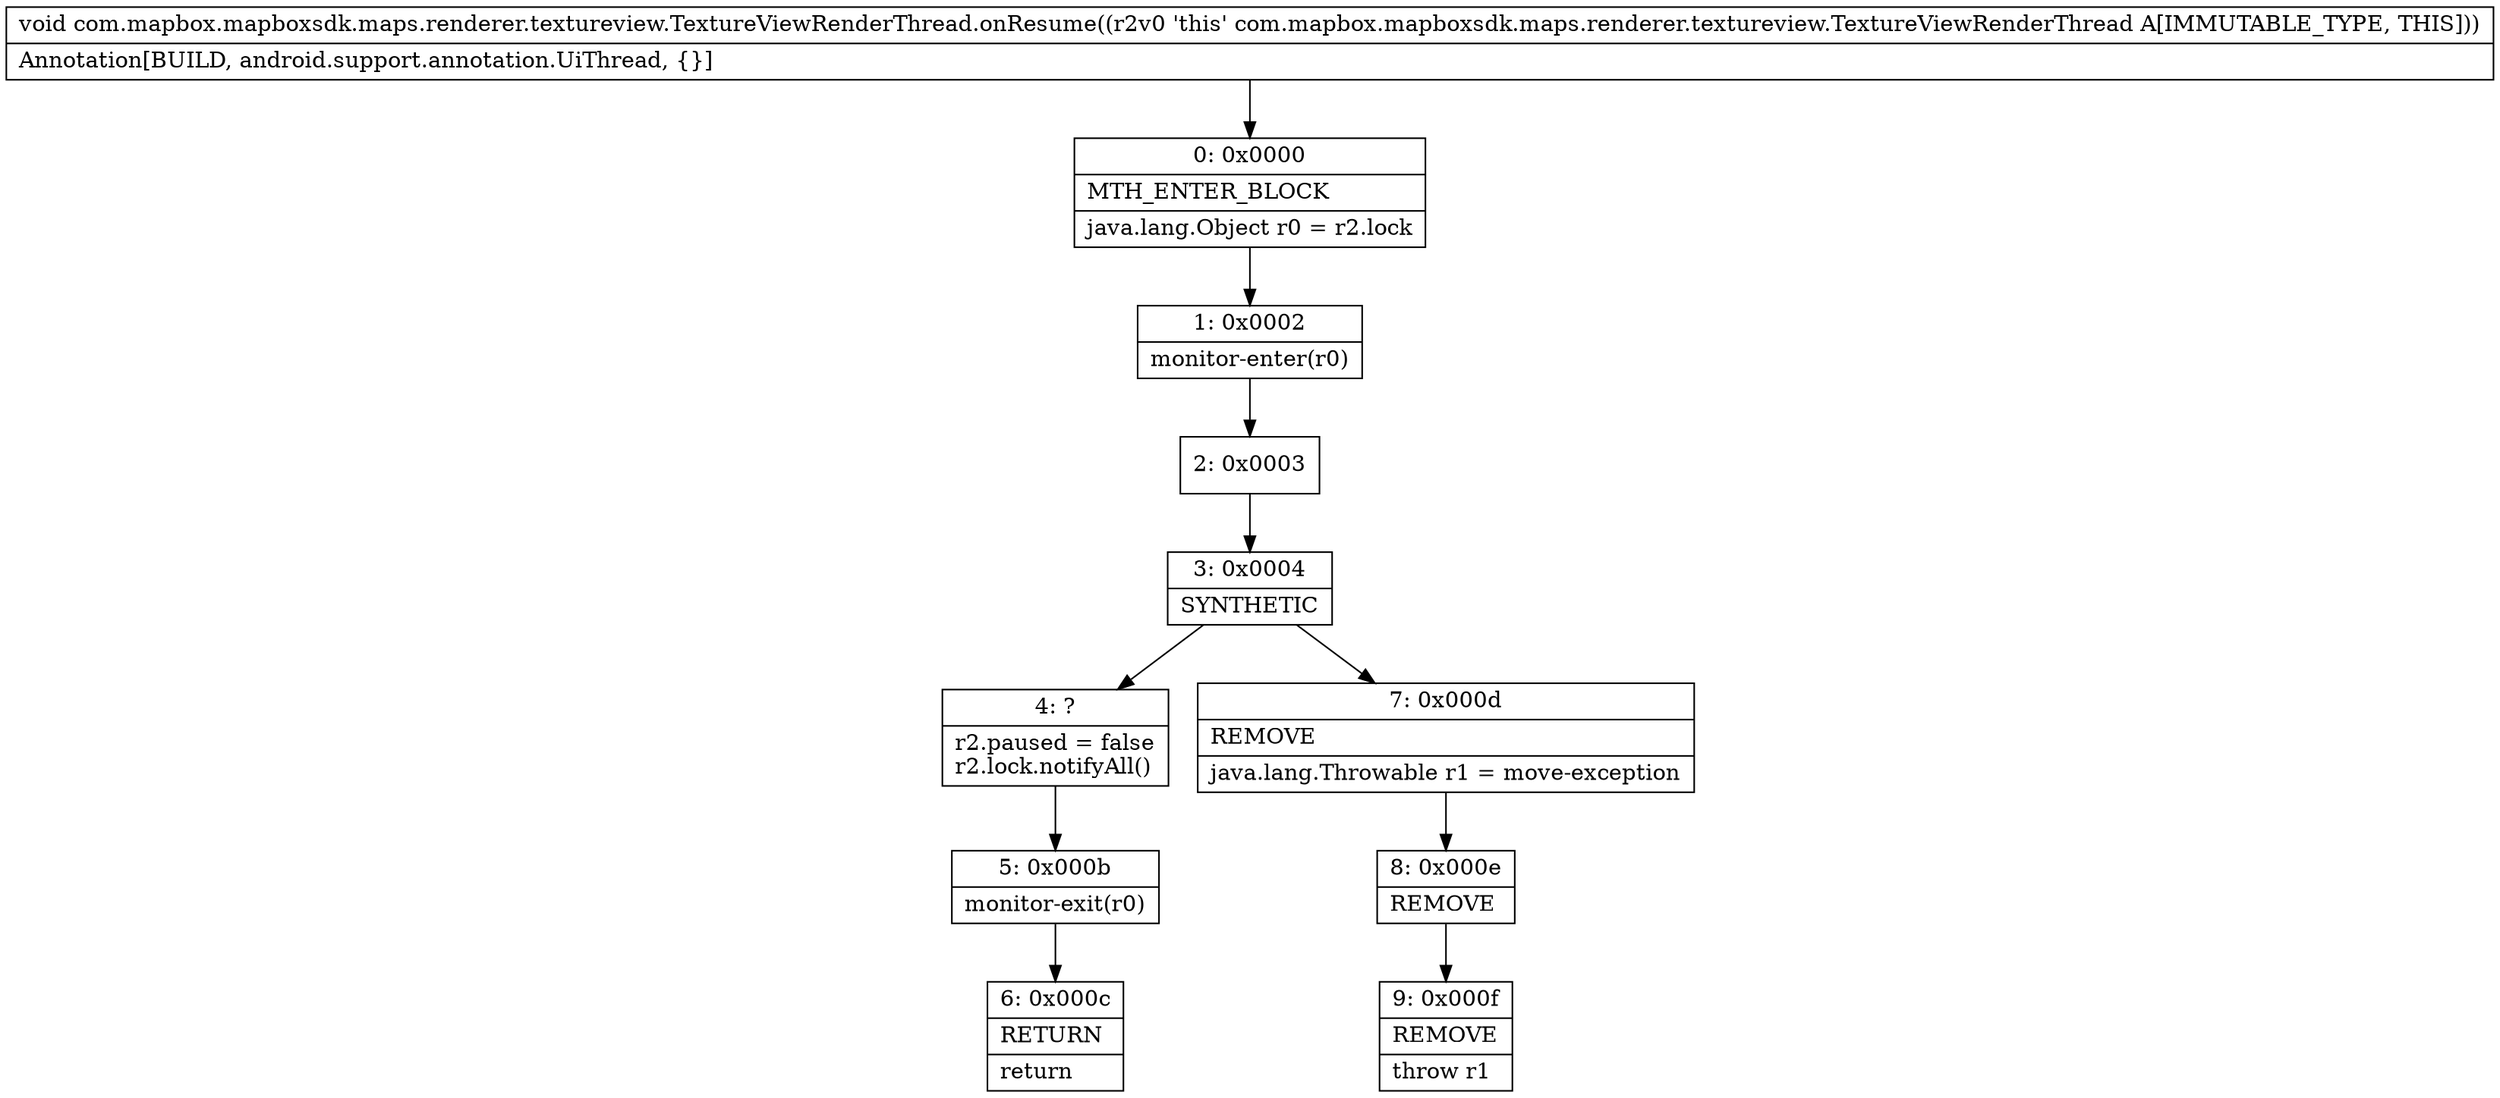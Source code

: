 digraph "CFG forcom.mapbox.mapboxsdk.maps.renderer.textureview.TextureViewRenderThread.onResume()V" {
Node_0 [shape=record,label="{0\:\ 0x0000|MTH_ENTER_BLOCK\l|java.lang.Object r0 = r2.lock\l}"];
Node_1 [shape=record,label="{1\:\ 0x0002|monitor\-enter(r0)\l}"];
Node_2 [shape=record,label="{2\:\ 0x0003}"];
Node_3 [shape=record,label="{3\:\ 0x0004|SYNTHETIC\l}"];
Node_4 [shape=record,label="{4\:\ ?|r2.paused = false\lr2.lock.notifyAll()\l}"];
Node_5 [shape=record,label="{5\:\ 0x000b|monitor\-exit(r0)\l}"];
Node_6 [shape=record,label="{6\:\ 0x000c|RETURN\l|return\l}"];
Node_7 [shape=record,label="{7\:\ 0x000d|REMOVE\l|java.lang.Throwable r1 = move\-exception\l}"];
Node_8 [shape=record,label="{8\:\ 0x000e|REMOVE\l}"];
Node_9 [shape=record,label="{9\:\ 0x000f|REMOVE\l|throw r1\l}"];
MethodNode[shape=record,label="{void com.mapbox.mapboxsdk.maps.renderer.textureview.TextureViewRenderThread.onResume((r2v0 'this' com.mapbox.mapboxsdk.maps.renderer.textureview.TextureViewRenderThread A[IMMUTABLE_TYPE, THIS]))  | Annotation[BUILD, android.support.annotation.UiThread, \{\}]\l}"];
MethodNode -> Node_0;
Node_0 -> Node_1;
Node_1 -> Node_2;
Node_2 -> Node_3;
Node_3 -> Node_4;
Node_3 -> Node_7;
Node_4 -> Node_5;
Node_5 -> Node_6;
Node_7 -> Node_8;
Node_8 -> Node_9;
}


